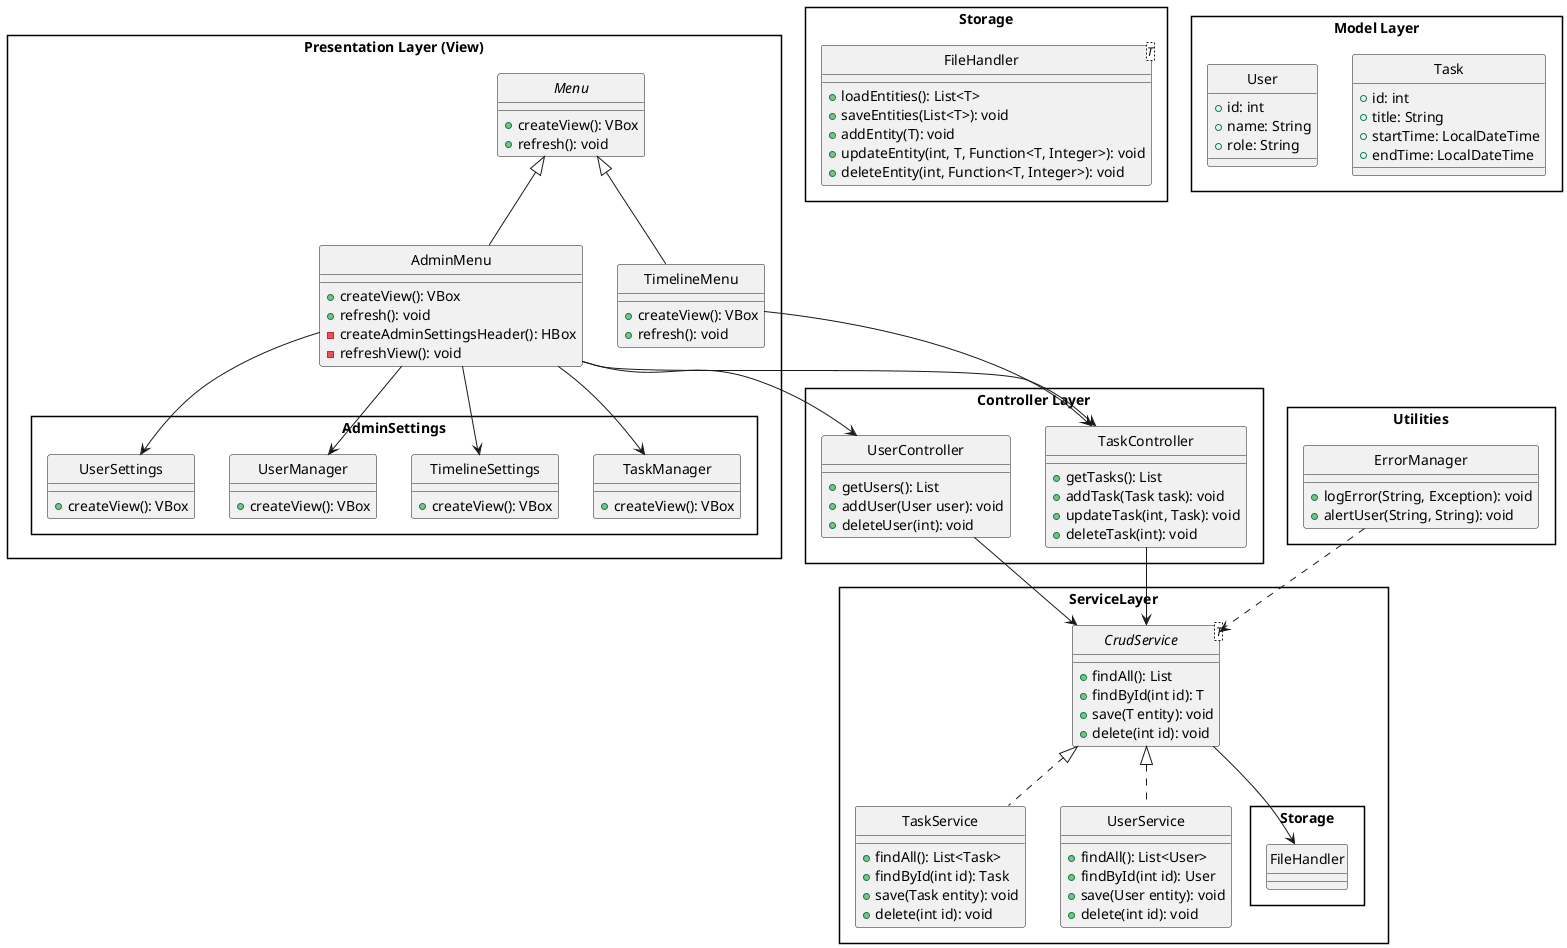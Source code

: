@startuml
skinparam style strictuml
skinparam packageStyle rectangle

package "Presentation Layer (View)" {
  interface Menu {
    + createView(): VBox
    + refresh(): void
  }

  class TimelineMenu {
    + createView(): VBox
    + refresh(): void
  }

  class AdminMenu {
    + createView(): VBox
    + refresh(): void
    - createAdminSettingsHeader(): HBox
    - refreshView(): void
  }

  Menu <|-- TimelineMenu
  Menu <|-- AdminMenu

  package "AdminSettings" {
    class TaskManager {
      + createView(): VBox
    }   
    class TimelineSettings {
      + createView(): VBox
    }

    class UserManager {
      + createView(): VBox
    }

    class UserSettings {
      + createView(): VBox
    }
  }

  AdminMenu --> AdminSettings.TimelineSettings
  AdminMenu --> AdminSettings.UserManager
  AdminMenu --> AdminSettings.UserSettings
  AdminMenu --> AdminSettings.TaskManager
}


package "ServiceLayer" {
  interface CrudService<T> {
    + findAll(): List
    + findById(int id): T
    + save(T entity): void
    + delete(int id): void
  }

  class TaskService {
    + findAll(): List<Task>
    + findById(int id): Task
    + save(Task entity): void
    + delete(int id): void
  }

  class UserService {
    + findAll(): List<User>
    + findById(int id): User
    + save(User entity): void
    + delete(int id): void
  }

  CrudService <|.. TaskService
  CrudService <|.. UserService

  CrudService --> Storage.FileHandler
}

package "Storage" {
  class FileHandler<T> {
    + loadEntities(): List<T>
    + saveEntities(List<T>): void
    + addEntity(T): void
    + updateEntity(int, T, Function<T, Integer>): void
    + deleteEntity(int, Function<T, Integer>): void
  }
}

package "Controller Layer" {
  class TaskController {
    + getTasks(): List
    + addTask(Task task): void
    + updateTask(int, Task): void
    + deleteTask(int): void
  }

  class UserController {
    + getUsers(): List
    + addUser(User user): void
    + deleteUser(int): void
  }

  TaskController --> ServiceLayer.CrudService
  UserController --> ServiceLayer.CrudService

  AdminMenu --> TaskController
  AdminMenu --> UserController
  TimelineMenu --> TaskController
}


package "Model Layer" {
  class Task {
    + id: int
    + title: String
    + startTime: LocalDateTime
    + endTime: LocalDateTime
  }

  class User {
    + id: int
    + name: String
    + role: String
  }
}

package "Utilities" {
  class ErrorManager {
    + logError(String, Exception): void
    + alertUser(String, String): void
  }

  ErrorManager ..> CrudService
}
@enduml